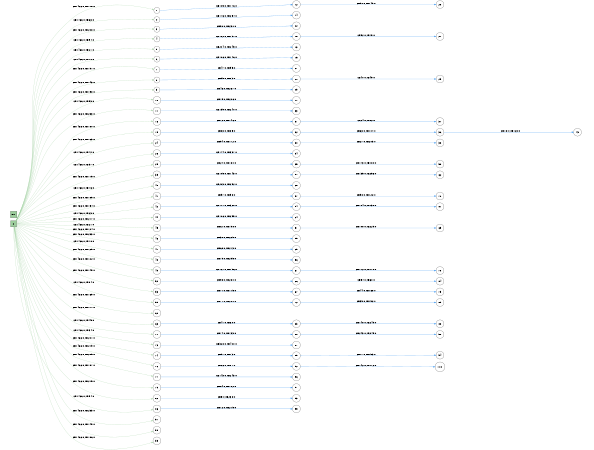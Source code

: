 digraph D {
rankdir=LR
size="4,3"
ratio="fill"
node[color="black",shape="square",fillcolor="darkseagreen3",style="filled"]
 0
 N1
 node[color="black",shape="circle",style=""]
 
edge[style="solid"]
edge[style="solid"]
0->1[label="c=1466.0,t=118.0",color="darkseagreen3"] 
edge[style="solid"]
1->12[label="c=105.0,t=176.0",color="dodgerblue2"] 
edge[style="solid"]
12->28[label="c=50.0,t=145.0",color="dodgerblue2"] 
edge[style="solid"]
0->2[label="c=1466.0,t=63.0",color="darkseagreen3"] 
edge[style="solid"]
2->14[label="c=146.0,t=254.0",color="dodgerblue2"] 
edge[style="solid"]
0->3[label="c=1466.0,t=208.0",color="darkseagreen3"] 
edge[style="solid"]
3->22[label="c=90.0,t=230.0",color="dodgerblue2"] 
edge[style="solid"]
0->4[label="c=1466.0,t=94.0",color="darkseagreen3"] 
edge[style="solid"]
4->18[label="c=182.0,t=191.0",color="dodgerblue2"] 
edge[style="solid"]
18->27[label="c=52.0,t=79.0",color="dodgerblue2"] 
edge[style="solid"]
0->5[label="c=1466.0,t=21.0",color="darkseagreen3"] 
edge[style="solid"]
5->13[label="c=204.0,t=245.0",color="dodgerblue2"] 
edge[style="solid"]
0->6[label="c=1466.0,t=70.0",color="darkseagreen3"] 
edge[style="solid"]
6->15[label="c=106.0,t=146.0",color="dodgerblue2"] 
edge[style="solid"]
0->7[label="c=1466.0,t=191.0",color="darkseagreen3"] 
edge[style="solid"]
7->21[label="c=47.0,t=95.0",color="dodgerblue2"] 
edge[style="solid"]
0->8[label="c=1466.0,t=143.0",color="darkseagreen3"] 
edge[style="solid"]
8->20[label="c=55.0,t=83.0",color="dodgerblue2"] 
edge[style="solid"]
20->25[label="c=40.0,t=49.0",color="dodgerblue2"] 
edge[style="solid"]
0->9[label="c=1466.0,t=198.0",color="darkseagreen3"] 
edge[style="solid"]
9->23[label="c=46.0,t=267.0",color="dodgerblue2"] 
edge[style="solid"]
0->10[label="c=1466.0,t=93.0",color="darkseagreen3"] 
edge[style="solid"]
10->17[label="c=19.0,t=226.0",color="dodgerblue2"] 
edge[style="solid"]
0->11[label="c=1466.0,t=233.0",color="darkseagreen3"] 
edge[style="solid"]
11->33[label="c=159.0,t=240.0",color="dodgerblue2"] 
edge[style="solid"]
0->16[label="c=1466.0,t=180.0",color="darkseagreen3"] 
edge[style="solid"]
16->31[label="c=72.0,t=146.0",color="dodgerblue2"] 
edge[style="solid"]
31->37[label="c=24.0,t=82.0",color="dodgerblue2"] 
edge[style="solid"]
0->19[label="c=1466.0,t=163.0",color="darkseagreen3"] 
edge[style="solid"]
19->32[label="c=83.0,t=85.0",color="dodgerblue2"] 
edge[style="solid"]
32->36[label="c=63.0,t=107.0",color="dodgerblue2"] 
edge[style="solid"]
36->43[label="c=18.0,t=123.0",color="dodgerblue2"] 
edge[style="solid"]
0->24[label="c=1466.0,t=42.0",color="darkseagreen3"] 
edge[style="solid"]
24->30[label="c=94.0,t=172.0",color="dodgerblue2"] 
edge[style="solid"]
30->38[label="c=27.0,t=205.0",color="dodgerblue2"] 
edge[style="solid"]
0->26[label="c=1466.0,t=57.0",color="darkseagreen3"] 
edge[style="solid"]
26->34[label="c=144.0,t=337.0",color="dodgerblue2"] 
edge[style="solid"]
0->29[label="c=1466.0,t=115.0",color="darkseagreen3"] 
edge[style="solid"]
29->35[label="c=24.0,t=180.0",color="dodgerblue2"] 
edge[style="solid"]
35->58[label="c=173.0,t=180.0",color="dodgerblue2"] 
edge[style="solid"]
0->39[label="c=1466.0,t=46.0",color="darkseagreen3"] 
edge[style="solid"]
39->50[label="c=105.0,t=143.0",color="dodgerblue2"] 
edge[style="solid"]
50->62[label="c=135.0,t=256.0",color="dodgerblue2"] 
edge[style="solid"]
0->40[label="c=1466.0,t=189.0",color="darkseagreen3"] 
edge[style="solid"]
40->68[label="c=203.0,t=252.0",color="dodgerblue2"] 
edge[style="solid"]
0->41[label="c=1466.0,t=154.0",color="darkseagreen3"] 
edge[style="solid"]
41->57[label="c=97.0,t=98.0",color="dodgerblue2"] 
edge[style="solid"]
57->70[label="c=98.0,t=122.0",color="dodgerblue2"] 
edge[style="solid"]
0->42[label="c=1466.0,t=23.0",color="darkseagreen3"] 
edge[style="solid"]
42->54[label="c=111.0,t=320.0",color="dodgerblue2"] 
edge[style="solid"]
54->81[label="c=104.0,t=130.0",color="dodgerblue2"] 
edge[style="solid"]
0->44[label="c=1466.0,t=217.0",color="darkseagreen3"] 
edge[style="solid"]
44->64[label="c=106.0,t=259.0",color="dodgerblue2"] 
edge[style="solid"]
0->45[label="c=1466.0,t=21.0",color="darkseagreen3"] 
edge[style="solid"]
45->51[label="c=61.0,t=198.0",color="dodgerblue2"] 
edge[style="solid"]
51->65[label="c=108.0,t=229.0",color="dodgerblue2"] 
edge[style="solid"]
0->46[label="c=1466.0,t=124.0",color="darkseagreen3"] 
edge[style="solid"]
46->55[label="c=30.0,t=229.0",color="dodgerblue2"] 
edge[style="solid"]
0->47[label="c=1466.0,t=233.0",color="darkseagreen3"] 
edge[style="solid"]
47->69[label="c=68.0,t=213.0",color="dodgerblue2"] 
edge[style="solid"]
0->48[label="c=1466.0,t=78.0",color="darkseagreen3"] 
edge[style="solid"]
48->56[label="c=79.0,t=295.0",color="dodgerblue2"] 
edge[style="solid"]
0->49[label="c=1466.0,t=129.0",color="darkseagreen3"] 
edge[style="solid"]
49->61[label="c=161.0,t=156.0",color="dodgerblue2"] 
edge[style="solid"]
61->78[label="c=112.0,t=170.0",color="dodgerblue2"] 
edge[style="solid"]
0->52[label="c=1466.0,t=122.0",color="darkseagreen3"] 
edge[style="solid"]
52->66[label="c=98.0,t=280.0",color="dodgerblue2"] 
edge[style="solid"]
66->84[label="c=54.0,t=60.0",color="dodgerblue2"] 
edge[style="solid"]
0->53[label="c=1466.0,t=149.0",color="darkseagreen3"] 
edge[style="solid"]
53->67[label="c=71.0,t=115.0",color="dodgerblue2"] 
edge[style="solid"]
67->75[label="c=44.0,t=168.0",color="dodgerblue2"] 
edge[style="solid"]
0->59[label="c=1466.0,t=84.0",color="darkseagreen3"] 
edge[style="solid"]
59->72[label="c=71.0,t=200.0",color="dodgerblue2"] 
edge[style="solid"]
72->85[label="c=39.0,t=192.0",color="dodgerblue2"] 
edge[style="solid"]
0->60[label="c=1466.0,t=169.0",color="darkseagreen3"] 
edge[style="solid"]
0->63[label="c=1466.0,t=171.0",color="darkseagreen3"] 
edge[style="solid"]
63->83[label="c=41.0,t=60.0",color="dodgerblue2"] 
edge[style="solid"]
83->88[label="c=148.0,t=249.0",color="dodgerblue2"] 
edge[style="solid"]
0->71[label="c=1466.0,t=45.0",color="darkseagreen3"] 
edge[style="solid"]
71->80[label="c=74.0,t=133.0",color="dodgerblue2"] 
edge[style="solid"]
80->90[label="c=243.0,t=249.0",color="dodgerblue2"] 
edge[style="solid"]
0->73[label="c=1466.0,t=34.0",color="darkseagreen3"] 
edge[style="solid"]
73->87[label="c=328.0,t=400.0",color="dodgerblue2"] 
edge[style="solid"]
0->74[label="c=1466.0,t=201.0",color="darkseagreen3"] 
edge[style="solid"]
74->89[label="c=57.0,t=73.0",color="dodgerblue2"] 
edge[style="solid"]
89->94[label="c=77.0,t=193.0",color="dodgerblue2"] 
edge[style="solid"]
0->76[label="c=1466.0,t=219.0",color="darkseagreen3"] 
edge[style="solid"]
76->92[label="c=66.0,t=81.0",color="dodgerblue2"] 
edge[style="solid"]
92->100[label="c=142.0,t=172.0",color="dodgerblue2"] 
edge[style="solid"]
0->77[label="c=1466.0,t=205.0",color="darkseagreen3"] 
edge[style="solid"]
77->96[label="c=143.0,t=243.0",color="dodgerblue2"] 
edge[style="solid"]
0->79[label="c=1466.0,t=187.0",color="darkseagreen3"] 
edge[style="solid"]
79->91[label="c=84.0,t=182.0",color="dodgerblue2"] 
edge[style="solid"]
0->82[label="c=1466.0,t=215.0",color="darkseagreen3"] 
edge[style="solid"]
82->93[label="c=5.0,t=238.0",color="dodgerblue2"] 
edge[style="solid"]
0->86[label="c=1466.0,t=94.0",color="darkseagreen3"] 
edge[style="solid"]
86->95[label="c=72.0,t=215.0",color="dodgerblue2"] 
edge[style="solid"]
0->97[label="c=1466.0,t=233.0",color="darkseagreen3"] 
edge[style="solid"]
0->98[label="c=1466.0,t=149.0",color="darkseagreen3"] 
edge[style="solid"]
0->99[label="c=1466.0,t=186.0",color="darkseagreen3"] 
}